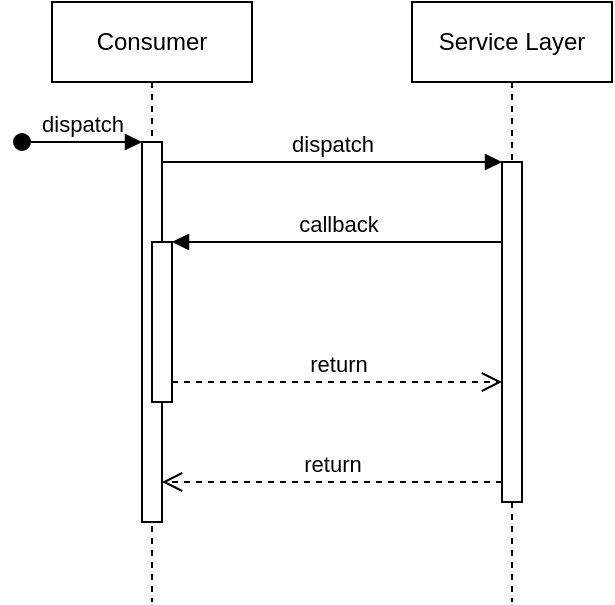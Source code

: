 <mxfile version="21.0.10" type="github" pages="2">
  <diagram name="Page-1" id="2YBvvXClWsGukQMizWep">
    <mxGraphModel dx="954" dy="626" grid="1" gridSize="10" guides="1" tooltips="1" connect="1" arrows="1" fold="1" page="1" pageScale="1" pageWidth="850" pageHeight="1100" math="0" shadow="0">
      <root>
        <mxCell id="0" />
        <mxCell id="1" parent="0" />
        <mxCell id="aM9ryv3xv72pqoxQDRHE-1" value="Consumer" style="shape=umlLifeline;perimeter=lifelinePerimeter;whiteSpace=wrap;html=1;container=0;dropTarget=0;collapsible=0;recursiveResize=0;outlineConnect=0;portConstraint=eastwest;newEdgeStyle={&quot;edgeStyle&quot;:&quot;elbowEdgeStyle&quot;,&quot;elbow&quot;:&quot;vertical&quot;,&quot;curved&quot;:0,&quot;rounded&quot;:0};" parent="1" vertex="1">
          <mxGeometry x="40" y="40" width="100" height="300" as="geometry" />
        </mxCell>
        <mxCell id="aM9ryv3xv72pqoxQDRHE-2" value="" style="html=1;points=[];perimeter=orthogonalPerimeter;outlineConnect=0;targetShapes=umlLifeline;portConstraint=eastwest;newEdgeStyle={&quot;edgeStyle&quot;:&quot;elbowEdgeStyle&quot;,&quot;elbow&quot;:&quot;vertical&quot;,&quot;curved&quot;:0,&quot;rounded&quot;:0};" parent="aM9ryv3xv72pqoxQDRHE-1" vertex="1">
          <mxGeometry x="45" y="70" width="10" height="190" as="geometry" />
        </mxCell>
        <mxCell id="aM9ryv3xv72pqoxQDRHE-3" value="dispatch" style="html=1;verticalAlign=bottom;startArrow=oval;endArrow=block;startSize=8;edgeStyle=elbowEdgeStyle;elbow=vertical;curved=0;rounded=0;" parent="aM9ryv3xv72pqoxQDRHE-1" target="aM9ryv3xv72pqoxQDRHE-2" edge="1">
          <mxGeometry relative="1" as="geometry">
            <mxPoint x="-15" y="70" as="sourcePoint" />
          </mxGeometry>
        </mxCell>
        <mxCell id="aM9ryv3xv72pqoxQDRHE-4" value="" style="html=1;points=[];perimeter=orthogonalPerimeter;outlineConnect=0;targetShapes=umlLifeline;portConstraint=eastwest;newEdgeStyle={&quot;edgeStyle&quot;:&quot;elbowEdgeStyle&quot;,&quot;elbow&quot;:&quot;vertical&quot;,&quot;curved&quot;:0,&quot;rounded&quot;:0};" parent="aM9ryv3xv72pqoxQDRHE-1" vertex="1">
          <mxGeometry x="50" y="120" width="10" height="80" as="geometry" />
        </mxCell>
        <mxCell id="aM9ryv3xv72pqoxQDRHE-5" value="Service Layer" style="shape=umlLifeline;perimeter=lifelinePerimeter;whiteSpace=wrap;html=1;container=0;dropTarget=0;collapsible=0;recursiveResize=0;outlineConnect=0;portConstraint=eastwest;newEdgeStyle={&quot;edgeStyle&quot;:&quot;elbowEdgeStyle&quot;,&quot;elbow&quot;:&quot;vertical&quot;,&quot;curved&quot;:0,&quot;rounded&quot;:0};" parent="1" vertex="1">
          <mxGeometry x="220" y="40" width="100" height="300" as="geometry" />
        </mxCell>
        <mxCell id="aM9ryv3xv72pqoxQDRHE-6" value="" style="html=1;points=[];perimeter=orthogonalPerimeter;outlineConnect=0;targetShapes=umlLifeline;portConstraint=eastwest;newEdgeStyle={&quot;edgeStyle&quot;:&quot;elbowEdgeStyle&quot;,&quot;elbow&quot;:&quot;vertical&quot;,&quot;curved&quot;:0,&quot;rounded&quot;:0};" parent="aM9ryv3xv72pqoxQDRHE-5" vertex="1">
          <mxGeometry x="45" y="80" width="10" height="170" as="geometry" />
        </mxCell>
        <mxCell id="aM9ryv3xv72pqoxQDRHE-7" value="dispatch" style="html=1;verticalAlign=bottom;endArrow=block;edgeStyle=elbowEdgeStyle;elbow=vertical;curved=0;rounded=0;" parent="1" source="aM9ryv3xv72pqoxQDRHE-2" target="aM9ryv3xv72pqoxQDRHE-6" edge="1">
          <mxGeometry relative="1" as="geometry">
            <mxPoint x="195" y="130" as="sourcePoint" />
            <Array as="points">
              <mxPoint x="180" y="120" />
            </Array>
          </mxGeometry>
        </mxCell>
        <mxCell id="aM9ryv3xv72pqoxQDRHE-8" value="return" style="html=1;verticalAlign=bottom;endArrow=open;dashed=1;endSize=8;edgeStyle=elbowEdgeStyle;elbow=vertical;curved=0;rounded=0;" parent="1" source="aM9ryv3xv72pqoxQDRHE-6" target="aM9ryv3xv72pqoxQDRHE-2" edge="1">
          <mxGeometry relative="1" as="geometry">
            <mxPoint x="195" y="205" as="targetPoint" />
            <Array as="points">
              <mxPoint x="190" y="280" />
            </Array>
          </mxGeometry>
        </mxCell>
        <mxCell id="aM9ryv3xv72pqoxQDRHE-9" value="callback" style="html=1;verticalAlign=bottom;endArrow=block;edgeStyle=elbowEdgeStyle;elbow=vertical;curved=0;rounded=0;" parent="1" source="aM9ryv3xv72pqoxQDRHE-6" target="aM9ryv3xv72pqoxQDRHE-4" edge="1">
          <mxGeometry relative="1" as="geometry">
            <mxPoint x="175" y="160" as="sourcePoint" />
            <Array as="points">
              <mxPoint x="190" y="160" />
            </Array>
          </mxGeometry>
        </mxCell>
        <mxCell id="aM9ryv3xv72pqoxQDRHE-10" value="return" style="html=1;verticalAlign=bottom;endArrow=open;dashed=1;endSize=8;edgeStyle=elbowEdgeStyle;elbow=vertical;curved=0;rounded=0;" parent="1" source="aM9ryv3xv72pqoxQDRHE-4" target="aM9ryv3xv72pqoxQDRHE-6" edge="1">
          <mxGeometry relative="1" as="geometry">
            <mxPoint x="175" y="235" as="targetPoint" />
            <Array as="points">
              <mxPoint x="180" y="230" />
            </Array>
          </mxGeometry>
        </mxCell>
      </root>
    </mxGraphModel>
  </diagram>
  <diagram id="gAJmTUb0zvMLt5ep9AGn" name="Page-2">
    <mxGraphModel dx="1804" dy="626" grid="1" gridSize="10" guides="1" tooltips="1" connect="1" arrows="1" fold="1" page="1" pageScale="1" pageWidth="850" pageHeight="1100" math="0" shadow="0">
      <root>
        <mxCell id="0" />
        <mxCell id="1" parent="0" />
        <mxCell id="jKOo5eAIJNoVlqBJy6k2-3" value="Controller" style="whiteSpace=wrap;html=1;aspect=fixed;" vertex="1" parent="1">
          <mxGeometry x="630" y="140" width="80" height="80" as="geometry" />
        </mxCell>
        <mxCell id="jKOo5eAIJNoVlqBJy6k2-4" value="Model" style="whiteSpace=wrap;html=1;aspect=fixed;" vertex="1" parent="1">
          <mxGeometry x="950" y="140" width="80" height="80" as="geometry" />
        </mxCell>
        <mxCell id="jKOo5eAIJNoVlqBJy6k2-5" value="Service Layer" style="whiteSpace=wrap;html=1;aspect=fixed;" vertex="1" parent="1">
          <mxGeometry x="790" y="140" width="80" height="80" as="geometry" />
        </mxCell>
        <mxCell id="jKOo5eAIJNoVlqBJy6k2-6" value="Client" style="whiteSpace=wrap;html=1;aspect=fixed;" vertex="1" parent="1">
          <mxGeometry x="470" y="140" width="80" height="80" as="geometry" />
        </mxCell>
        <mxCell id="jKOo5eAIJNoVlqBJy6k2-7" value="Database" style="shape=cylinder3;whiteSpace=wrap;html=1;boundedLbl=1;backgroundOutline=1;size=15;" vertex="1" parent="1">
          <mxGeometry x="855" y="280" width="100" height="70" as="geometry" />
        </mxCell>
        <mxCell id="jKOo5eAIJNoVlqBJy6k2-8" value="Actor" style="shape=umlActor;verticalLabelPosition=bottom;verticalAlign=top;html=1;outlineConnect=0;" vertex="1" parent="1">
          <mxGeometry x="500" y="190" width="20" height="30" as="geometry" />
        </mxCell>
        <mxCell id="jKOo5eAIJNoVlqBJy6k2-14" value="" style="endArrow=classic;startArrow=classic;html=1;rounded=0;exitX=1;exitY=0.5;exitDx=0;exitDy=0;entryX=0;entryY=0.5;entryDx=0;entryDy=0;" edge="1" parent="1" source="jKOo5eAIJNoVlqBJy6k2-6" target="jKOo5eAIJNoVlqBJy6k2-3">
          <mxGeometry width="50" height="50" relative="1" as="geometry">
            <mxPoint x="725" y="250" as="sourcePoint" />
            <mxPoint x="775" y="200" as="targetPoint" />
          </mxGeometry>
        </mxCell>
        <mxCell id="jKOo5eAIJNoVlqBJy6k2-15" value="" style="endArrow=classic;startArrow=classic;html=1;rounded=0;exitX=1;exitY=0.5;exitDx=0;exitDy=0;entryX=0;entryY=0.5;entryDx=0;entryDy=0;" edge="1" parent="1" source="jKOo5eAIJNoVlqBJy6k2-3" target="jKOo5eAIJNoVlqBJy6k2-5">
          <mxGeometry width="50" height="50" relative="1" as="geometry">
            <mxPoint x="560" y="190" as="sourcePoint" />
            <mxPoint x="640" y="190" as="targetPoint" />
          </mxGeometry>
        </mxCell>
        <mxCell id="jKOo5eAIJNoVlqBJy6k2-16" value="" style="endArrow=classic;startArrow=classic;html=1;rounded=0;exitX=1;exitY=0.5;exitDx=0;exitDy=0;entryX=0;entryY=0.5;entryDx=0;entryDy=0;" edge="1" parent="1" source="jKOo5eAIJNoVlqBJy6k2-5" target="jKOo5eAIJNoVlqBJy6k2-4">
          <mxGeometry width="50" height="50" relative="1" as="geometry">
            <mxPoint x="720" y="190" as="sourcePoint" />
            <mxPoint x="800" y="190" as="targetPoint" />
          </mxGeometry>
        </mxCell>
        <mxCell id="jKOo5eAIJNoVlqBJy6k2-17" value="" style="endArrow=classic;startArrow=classic;html=1;rounded=0;entryX=0;entryY=0.5;entryDx=0;entryDy=0;entryPerimeter=0;exitX=0.5;exitY=1;exitDx=0;exitDy=0;" edge="1" parent="1" source="jKOo5eAIJNoVlqBJy6k2-5" target="jKOo5eAIJNoVlqBJy6k2-7">
          <mxGeometry width="50" height="50" relative="1" as="geometry">
            <mxPoint x="725" y="250" as="sourcePoint" />
            <mxPoint x="775" y="200" as="targetPoint" />
            <Array as="points">
              <mxPoint x="830" y="315" />
            </Array>
          </mxGeometry>
        </mxCell>
        <mxCell id="jKOo5eAIJNoVlqBJy6k2-18" value="" style="endArrow=classic;startArrow=classic;html=1;rounded=0;entryX=1;entryY=0.5;entryDx=0;entryDy=0;entryPerimeter=0;exitX=0.5;exitY=1;exitDx=0;exitDy=0;" edge="1" parent="1" source="jKOo5eAIJNoVlqBJy6k2-4" target="jKOo5eAIJNoVlqBJy6k2-7">
          <mxGeometry width="50" height="50" relative="1" as="geometry">
            <mxPoint x="840" y="230" as="sourcePoint" />
            <mxPoint x="875" y="325" as="targetPoint" />
            <Array as="points">
              <mxPoint x="990" y="315" />
            </Array>
          </mxGeometry>
        </mxCell>
        <mxCell id="jKOo5eAIJNoVlqBJy6k2-20" value="Repository&lt;br&gt;(JdbcTemplate)" style="rounded=1;whiteSpace=wrap;html=1;" vertex="1" parent="1">
          <mxGeometry x="762.5" y="60" width="135" height="40" as="geometry" />
        </mxCell>
        <mxCell id="jKOo5eAIJNoVlqBJy6k2-24" value="" style="endArrow=classic;startArrow=classic;html=1;rounded=0;entryX=0.5;entryY=1;entryDx=0;entryDy=0;" edge="1" parent="1" source="jKOo5eAIJNoVlqBJy6k2-5" target="jKOo5eAIJNoVlqBJy6k2-20">
          <mxGeometry width="50" height="50" relative="1" as="geometry">
            <mxPoint x="725" y="250" as="sourcePoint" />
            <mxPoint x="775" y="200" as="targetPoint" />
          </mxGeometry>
        </mxCell>
        <mxCell id="jKOo5eAIJNoVlqBJy6k2-27" value="Spring boot Rest API Application" style="swimlane;whiteSpace=wrap;html=1;" vertex="1" parent="1">
          <mxGeometry x="290" y="450" width="1030" height="580" as="geometry" />
        </mxCell>
        <mxCell id="jKOo5eAIJNoVlqBJy6k2-81" style="edgeStyle=orthogonalEdgeStyle;rounded=0;orthogonalLoop=1;jettySize=auto;html=1;exitX=1;exitY=0.5;exitDx=0;exitDy=0;entryX=0;entryY=0.25;entryDx=0;entryDy=0;" edge="1" parent="jKOo5eAIJNoVlqBJy6k2-27" source="jKOo5eAIJNoVlqBJy6k2-40" target="jKOo5eAIJNoVlqBJy6k2-80">
          <mxGeometry relative="1" as="geometry" />
        </mxCell>
        <mxCell id="jKOo5eAIJNoVlqBJy6k2-82" value="if request doesn&#39;t have &lt;br&gt;the authentication header" style="edgeLabel;html=1;align=center;verticalAlign=middle;resizable=0;points=[];" vertex="1" connectable="0" parent="jKOo5eAIJNoVlqBJy6k2-81">
          <mxGeometry x="-0.4" y="3" relative="1" as="geometry">
            <mxPoint x="39" y="-2" as="offset" />
          </mxGeometry>
        </mxCell>
        <mxCell id="jKOo5eAIJNoVlqBJy6k2-40" value="Spring" style="rounded=1;whiteSpace=wrap;html=1;arcSize=10;fillColor=#579915;fontColor=#ffffff;strokeColor=#2D7600;" vertex="1" parent="jKOo5eAIJNoVlqBJy6k2-27">
          <mxGeometry x="30" y="50" width="120" height="470" as="geometry" />
        </mxCell>
        <mxCell id="jKOo5eAIJNoVlqBJy6k2-77" style="edgeStyle=orthogonalEdgeStyle;rounded=0;orthogonalLoop=1;jettySize=auto;html=1;exitX=1;exitY=0.25;exitDx=0;exitDy=0;entryX=0;entryY=0.25;entryDx=0;entryDy=0;" edge="1" parent="jKOo5eAIJNoVlqBJy6k2-27" source="jKOo5eAIJNoVlqBJy6k2-42" target="jKOo5eAIJNoVlqBJy6k2-76">
          <mxGeometry relative="1" as="geometry" />
        </mxCell>
        <mxCell id="jKOo5eAIJNoVlqBJy6k2-79" style="edgeStyle=orthogonalEdgeStyle;rounded=0;orthogonalLoop=1;jettySize=auto;html=1;exitX=0.75;exitY=1;exitDx=0;exitDy=0;entryX=1;entryY=0.5;entryDx=0;entryDy=0;" edge="1" parent="jKOo5eAIJNoVlqBJy6k2-27" source="jKOo5eAIJNoVlqBJy6k2-42" target="jKOo5eAIJNoVlqBJy6k2-51">
          <mxGeometry relative="1" as="geometry" />
        </mxCell>
        <mxCell id="jKOo5eAIJNoVlqBJy6k2-86" value="Authentication success but User &lt;br&gt;doesn&#39;t have proper Role" style="edgeLabel;html=1;align=center;verticalAlign=middle;resizable=0;points=[];" vertex="1" connectable="0" parent="jKOo5eAIJNoVlqBJy6k2-79">
          <mxGeometry x="0.693" y="-1" relative="1" as="geometry">
            <mxPoint as="offset" />
          </mxGeometry>
        </mxCell>
        <mxCell id="jKOo5eAIJNoVlqBJy6k2-42" value="Authentication Manager" style="rounded=0;whiteSpace=wrap;html=1;fillColor=#fff2cc;strokeColor=#d6b656;" vertex="1" parent="jKOo5eAIJNoVlqBJy6k2-27">
          <mxGeometry x="330" y="50" width="120" height="60" as="geometry" />
        </mxCell>
        <mxCell id="jKOo5eAIJNoVlqBJy6k2-49" value="" style="endArrow=classic;html=1;rounded=0;entryX=0;entryY=0.5;entryDx=0;entryDy=0;exitX=1;exitY=0.062;exitDx=0;exitDy=0;exitPerimeter=0;" edge="1" parent="jKOo5eAIJNoVlqBJy6k2-27" source="jKOo5eAIJNoVlqBJy6k2-40" target="jKOo5eAIJNoVlqBJy6k2-42">
          <mxGeometry width="50" height="50" relative="1" as="geometry">
            <mxPoint x="20" y="320" as="sourcePoint" />
            <mxPoint x="70" y="270" as="targetPoint" />
          </mxGeometry>
        </mxCell>
        <mxCell id="jKOo5eAIJNoVlqBJy6k2-50" value="If Request is authenticated&amp;nbsp;&lt;br&gt;and user has ROLE_ADMIN" style="edgeLabel;html=1;align=center;verticalAlign=middle;resizable=0;points=[];" vertex="1" connectable="0" parent="jKOo5eAIJNoVlqBJy6k2-49">
          <mxGeometry x="-0.471" y="1" relative="1" as="geometry">
            <mxPoint x="42" y="1" as="offset" />
          </mxGeometry>
        </mxCell>
        <mxCell id="jKOo5eAIJNoVlqBJy6k2-25" value="Client API" style="swimlane;whiteSpace=wrap;html=1;" vertex="1" parent="jKOo5eAIJNoVlqBJy6k2-27">
          <mxGeometry x="530" y="145" width="330" height="235" as="geometry" />
        </mxCell>
        <mxCell id="jKOo5eAIJNoVlqBJy6k2-51" value="Authentication AccessDenied Handler" style="rounded=0;whiteSpace=wrap;html=1;fillColor=#f8cecc;strokeColor=#b85450;" vertex="1" parent="jKOo5eAIJNoVlqBJy6k2-27">
          <mxGeometry x="330" y="460" width="120" height="60" as="geometry" />
        </mxCell>
        <mxCell id="jKOo5eAIJNoVlqBJy6k2-53" value="" style="endArrow=classic;html=1;rounded=0;exitX=1.026;exitY=0.893;exitDx=0;exitDy=0;exitPerimeter=0;entryX=-0.017;entryY=0.16;entryDx=0;entryDy=0;entryPerimeter=0;" edge="1" parent="jKOo5eAIJNoVlqBJy6k2-27" source="jKOo5eAIJNoVlqBJy6k2-40" target="jKOo5eAIJNoVlqBJy6k2-51">
          <mxGeometry width="50" height="50" relative="1" as="geometry">
            <mxPoint x="330" y="340" as="sourcePoint" />
            <mxPoint x="380" y="290" as="targetPoint" />
          </mxGeometry>
        </mxCell>
        <mxCell id="jKOo5eAIJNoVlqBJy6k2-63" value="if request is not Authenticated &lt;br&gt;and Unauthorized" style="edgeLabel;html=1;align=center;verticalAlign=middle;resizable=0;points=[];" vertex="1" connectable="0" parent="jKOo5eAIJNoVlqBJy6k2-53">
          <mxGeometry x="-0.307" y="3" relative="1" as="geometry">
            <mxPoint x="26" y="2" as="offset" />
          </mxGeometry>
        </mxCell>
        <mxCell id="jKOo5eAIJNoVlqBJy6k2-64" value="" style="endArrow=classic;html=1;rounded=0;entryX=0.992;entryY=0.977;entryDx=0;entryDy=0;entryPerimeter=0;exitX=-0.011;exitY=0.819;exitDx=0;exitDy=0;exitPerimeter=0;" edge="1" parent="jKOo5eAIJNoVlqBJy6k2-27" source="jKOo5eAIJNoVlqBJy6k2-51" target="jKOo5eAIJNoVlqBJy6k2-40">
          <mxGeometry width="50" height="50" relative="1" as="geometry">
            <mxPoint x="320" y="509" as="sourcePoint" />
            <mxPoint x="400" y="280" as="targetPoint" />
          </mxGeometry>
        </mxCell>
        <mxCell id="jKOo5eAIJNoVlqBJy6k2-65" value="401 Unauthorized" style="edgeLabel;html=1;align=center;verticalAlign=middle;resizable=0;points=[];" vertex="1" connectable="0" parent="jKOo5eAIJNoVlqBJy6k2-64">
          <mxGeometry x="0.263" relative="1" as="geometry">
            <mxPoint x="30" as="offset" />
          </mxGeometry>
        </mxCell>
        <mxCell id="jKOo5eAIJNoVlqBJy6k2-75" style="edgeStyle=orthogonalEdgeStyle;rounded=0;orthogonalLoop=1;jettySize=auto;html=1;entryX=0;entryY=0.25;entryDx=0;entryDy=0;" edge="1" parent="jKOo5eAIJNoVlqBJy6k2-27" source="jKOo5eAIJNoVlqBJy6k2-71" target="jKOo5eAIJNoVlqBJy6k2-25">
          <mxGeometry relative="1" as="geometry">
            <mxPoint x="520" y="210" as="targetPoint" />
          </mxGeometry>
        </mxCell>
        <mxCell id="jKOo5eAIJNoVlqBJy6k2-71" value="Authentication Success Handler" style="rounded=1;whiteSpace=wrap;html=1;arcSize=0;fillColor=#d5e8d4;strokeColor=#82b366;" vertex="1" parent="jKOo5eAIJNoVlqBJy6k2-27">
          <mxGeometry x="270" y="180" width="120" height="60" as="geometry" />
        </mxCell>
        <mxCell id="jKOo5eAIJNoVlqBJy6k2-70" style="edgeStyle=orthogonalEdgeStyle;rounded=0;orthogonalLoop=1;jettySize=auto;html=1;exitX=0.5;exitY=1;exitDx=0;exitDy=0;entryX=0.5;entryY=0;entryDx=0;entryDy=0;" edge="1" parent="jKOo5eAIJNoVlqBJy6k2-27" source="jKOo5eAIJNoVlqBJy6k2-42" target="jKOo5eAIJNoVlqBJy6k2-71">
          <mxGeometry relative="1" as="geometry">
            <mxPoint x="355" y="150" as="targetPoint" />
          </mxGeometry>
        </mxCell>
        <mxCell id="jKOo5eAIJNoVlqBJy6k2-78" style="edgeStyle=orthogonalEdgeStyle;rounded=0;orthogonalLoop=1;jettySize=auto;html=1;exitX=0;exitY=0.75;exitDx=0;exitDy=0;entryX=1;entryY=0.75;entryDx=0;entryDy=0;" edge="1" parent="jKOo5eAIJNoVlqBJy6k2-27" source="jKOo5eAIJNoVlqBJy6k2-76" target="jKOo5eAIJNoVlqBJy6k2-42">
          <mxGeometry relative="1" as="geometry" />
        </mxCell>
        <mxCell id="jKOo5eAIJNoVlqBJy6k2-76" value="CustomUser Details Service" style="rounded=0;whiteSpace=wrap;html=1;fillColor=#f5f5f5;fontColor=#333333;strokeColor=#666666;" vertex="1" parent="jKOo5eAIJNoVlqBJy6k2-27">
          <mxGeometry x="520" y="50" width="120" height="60" as="geometry" />
        </mxCell>
        <mxCell id="jKOo5eAIJNoVlqBJy6k2-84" style="edgeStyle=orthogonalEdgeStyle;rounded=0;orthogonalLoop=1;jettySize=auto;html=1;exitX=0;exitY=0.75;exitDx=0;exitDy=0;entryX=0.992;entryY=0.674;entryDx=0;entryDy=0;entryPerimeter=0;" edge="1" parent="jKOo5eAIJNoVlqBJy6k2-27" source="jKOo5eAIJNoVlqBJy6k2-80" target="jKOo5eAIJNoVlqBJy6k2-40">
          <mxGeometry relative="1" as="geometry" />
        </mxCell>
        <mxCell id="jKOo5eAIJNoVlqBJy6k2-85" value="401 Unauthorized" style="edgeLabel;html=1;align=center;verticalAlign=middle;resizable=0;points=[];" vertex="1" connectable="0" parent="jKOo5eAIJNoVlqBJy6k2-84">
          <mxGeometry x="0.219" y="-1" relative="1" as="geometry">
            <mxPoint x="13" as="offset" />
          </mxGeometry>
        </mxCell>
        <mxCell id="jKOo5eAIJNoVlqBJy6k2-80" value="EntryPoint" style="rounded=0;whiteSpace=wrap;html=1;dashed=1;fillColor=#f8cecc;strokeColor=#b85450;" vertex="1" parent="jKOo5eAIJNoVlqBJy6k2-27">
          <mxGeometry x="270" y="320" width="120" height="60" as="geometry" />
        </mxCell>
        <mxCell id="jKOo5eAIJNoVlqBJy6k2-30" value="Client / Consumer" style="swimlane;whiteSpace=wrap;html=1;" vertex="1" parent="1">
          <mxGeometry x="-120" y="640" width="195" height="200" as="geometry" />
        </mxCell>
        <mxCell id="jKOo5eAIJNoVlqBJy6k2-31" value="&lt;div style=&quot;text-align: left;&quot;&gt;&lt;span style=&quot;background-color: initial;&quot;&gt;&lt;b&gt;Request Body: [POST]&lt;/b&gt;&lt;/span&gt;&lt;/div&gt;&lt;div style=&quot;border-color: var(--border-color); text-align: left;&quot;&gt;JSON:&lt;/div&gt;&lt;div style=&quot;border-color: var(--border-color); text-align: left;&quot;&gt;{&lt;/div&gt;&lt;div style=&quot;border-color: var(--border-color); text-align: left;&quot;&gt;&amp;nbsp; &quot;startDate&quot;: &quot;20220601&quot;,&lt;/div&gt;&lt;div style=&quot;border-color: var(--border-color); text-align: left;&quot;&gt;&amp;nbsp; &quot;endDate&quot;: &quot;20220630&quot;,&lt;/div&gt;&lt;div style=&quot;border-color: var(--border-color); text-align: left;&quot;&gt;&amp;nbsp; &quot;rtlrId&quot;: &quot;QUIKTRIPDSD&lt;span style=&quot;background-color: initial;&quot;&gt;&quot;,&lt;/span&gt;&lt;br&gt;&lt;/div&gt;&lt;div style=&quot;border-color: var(--border-color); text-align: left;&quot;&gt;&amp;nbsp; &quot;wslrId&quot;: &quot;64225&lt;span style=&quot;background-color: initial;&quot;&gt;&quot;&lt;/span&gt;&lt;br&gt;&lt;/div&gt;&lt;div style=&quot;border-color: var(--border-color); text-align: left;&quot;&gt;}&lt;/div&gt;" style="rounded=1;whiteSpace=wrap;html=1;" vertex="1" parent="jKOo5eAIJNoVlqBJy6k2-30">
          <mxGeometry x="12.5" y="40" width="170" height="150" as="geometry" />
        </mxCell>
        <mxCell id="jKOo5eAIJNoVlqBJy6k2-39" value="Spring boot Architecture" style="text;html=1;strokeColor=none;fillColor=none;align=center;verticalAlign=middle;whiteSpace=wrap;rounded=0;fontStyle=1" vertex="1" parent="1">
          <mxGeometry x="680" y="20" width="310" height="30" as="geometry" />
        </mxCell>
        <mxCell id="jKOo5eAIJNoVlqBJy6k2-66" value="" style="endArrow=classic;html=1;rounded=0;entryX=0;entryY=0.5;entryDx=0;entryDy=0;exitX=1;exitY=0.5;exitDx=0;exitDy=0;" edge="1" parent="1" source="jKOo5eAIJNoVlqBJy6k2-30" target="jKOo5eAIJNoVlqBJy6k2-27">
          <mxGeometry width="50" height="50" relative="1" as="geometry">
            <mxPoint x="440" y="770" as="sourcePoint" />
            <mxPoint x="490" y="720" as="targetPoint" />
          </mxGeometry>
        </mxCell>
        <mxCell id="jKOo5eAIJNoVlqBJy6k2-67" value="&amp;nbsp;Request with credentials" style="edgeLabel;html=1;align=center;verticalAlign=middle;resizable=0;points=[];" vertex="1" connectable="0" parent="jKOo5eAIJNoVlqBJy6k2-66">
          <mxGeometry x="-0.328" y="-2" relative="1" as="geometry">
            <mxPoint x="23" y="-2" as="offset" />
          </mxGeometry>
        </mxCell>
      </root>
    </mxGraphModel>
  </diagram>
</mxfile>
